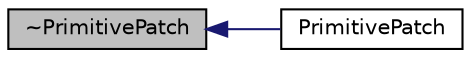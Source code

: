 digraph "~PrimitivePatch"
{
  bgcolor="transparent";
  edge [fontname="Helvetica",fontsize="10",labelfontname="Helvetica",labelfontsize="10"];
  node [fontname="Helvetica",fontsize="10",shape=record];
  rankdir="LR";
  Node1 [label="~PrimitivePatch",height=0.2,width=0.4,color="black", fillcolor="grey75", style="filled", fontcolor="black"];
  Node1 -> Node2 [dir="back",color="midnightblue",fontsize="10",style="solid",fontname="Helvetica"];
  Node2 [label="PrimitivePatch",height=0.2,width=0.4,color="black",URL="$a01972.html#ad6d9b2be06e0dc5dfc29c2e3bb9d0e81",tooltip="Construct as copy. "];
}
